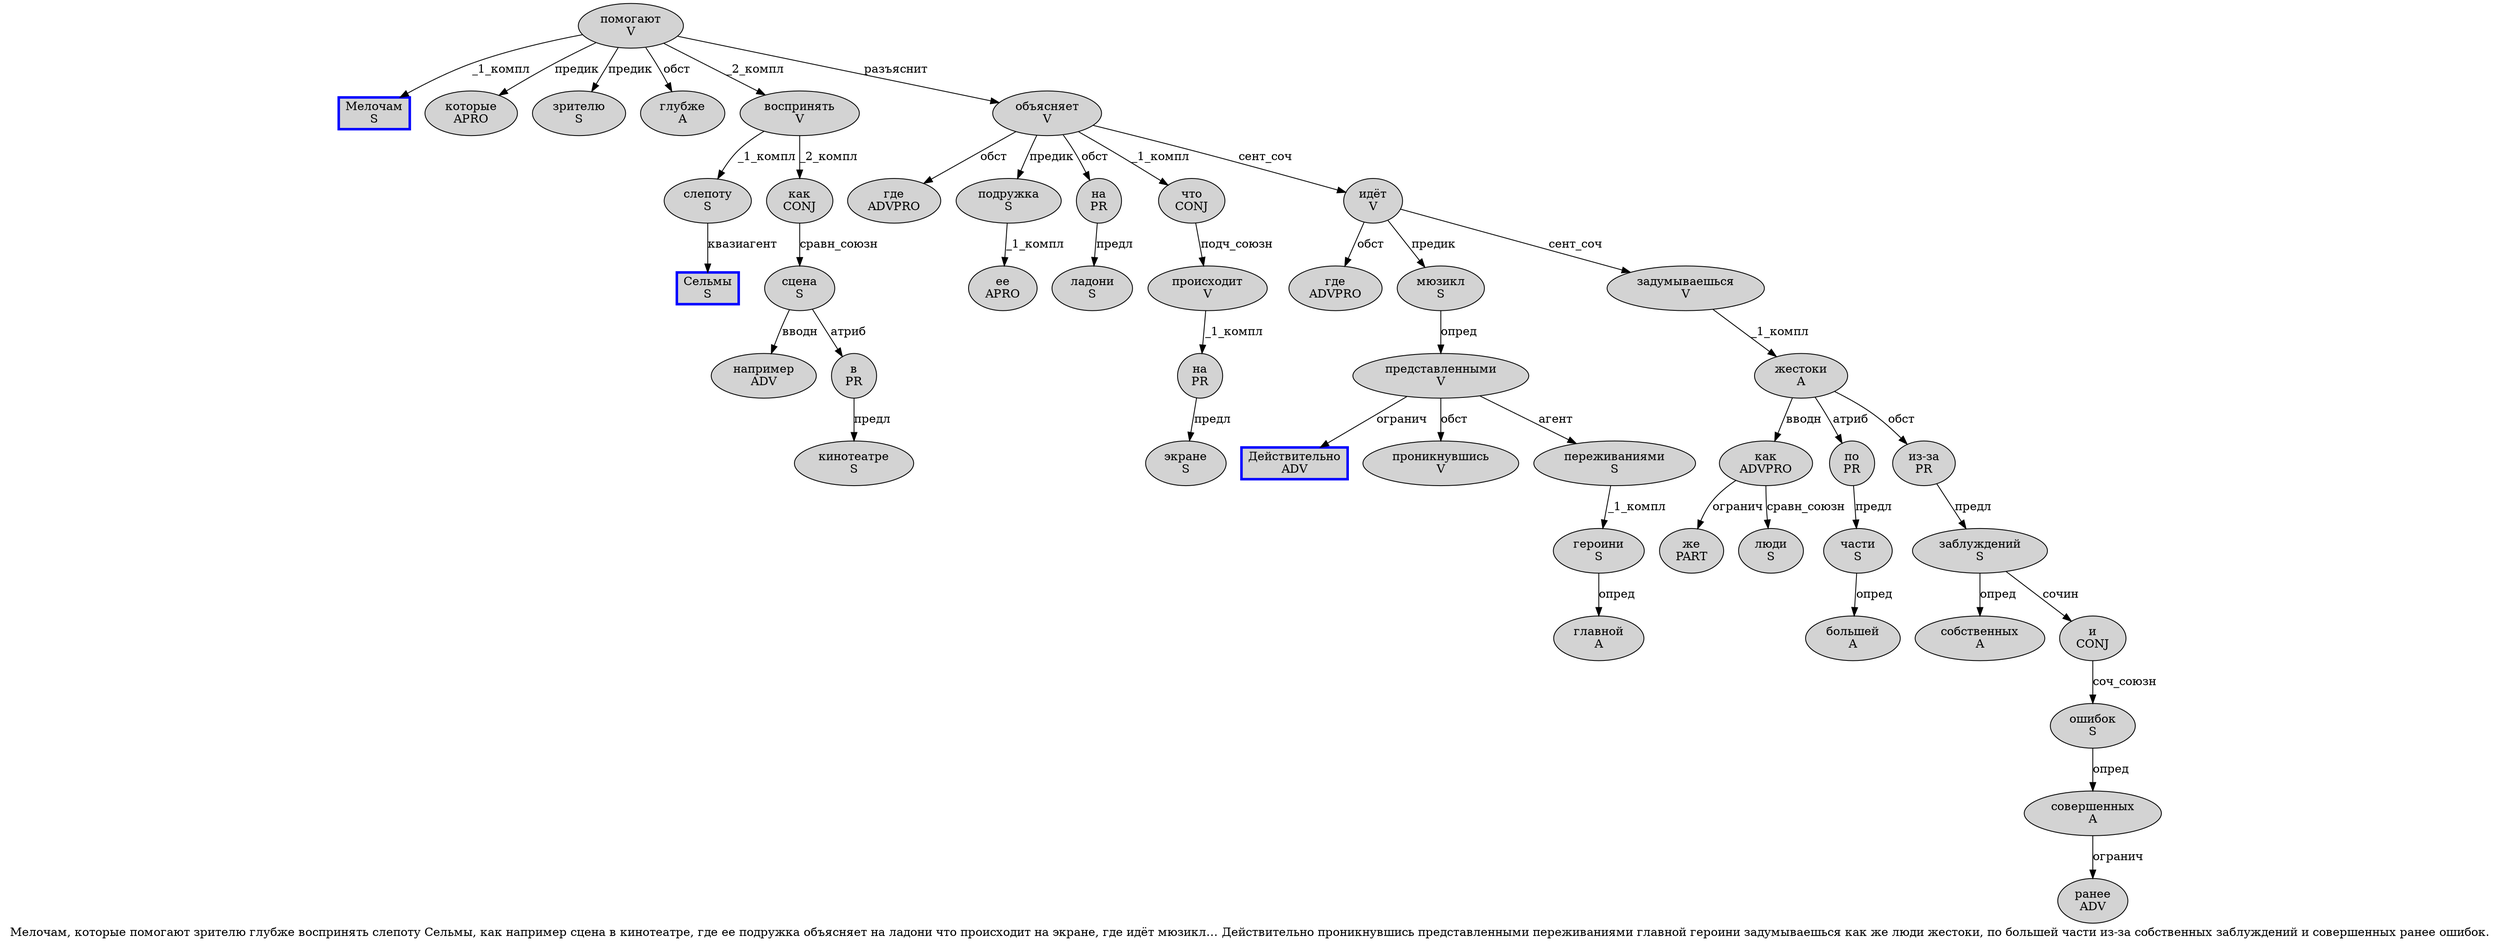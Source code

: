 digraph SENTENCE_1795 {
	graph [label="Мелочам, которые помогают зрителю глубже воспринять слепоту Сельмы, как например сцена в кинотеатре, где ее подружка объясняет на ладони что происходит на экране, где идёт мюзикл… Действительно проникнувшись представленными переживаниями главной героини задумываешься как же люди жестоки, по большей части из-за собственных заблуждений и совершенных ранее ошибок."]
	node [style=filled]
		0 [label="Мелочам
S" color=blue fillcolor=lightgray penwidth=3 shape=box]
		2 [label="которые
APRO" color="" fillcolor=lightgray penwidth=1 shape=ellipse]
		3 [label="помогают
V" color="" fillcolor=lightgray penwidth=1 shape=ellipse]
		4 [label="зрителю
S" color="" fillcolor=lightgray penwidth=1 shape=ellipse]
		5 [label="глубже
A" color="" fillcolor=lightgray penwidth=1 shape=ellipse]
		6 [label="воспринять
V" color="" fillcolor=lightgray penwidth=1 shape=ellipse]
		7 [label="слепоту
S" color="" fillcolor=lightgray penwidth=1 shape=ellipse]
		8 [label="Сельмы
S" color=blue fillcolor=lightgray penwidth=3 shape=box]
		10 [label="как
CONJ" color="" fillcolor=lightgray penwidth=1 shape=ellipse]
		11 [label="например
ADV" color="" fillcolor=lightgray penwidth=1 shape=ellipse]
		12 [label="сцена
S" color="" fillcolor=lightgray penwidth=1 shape=ellipse]
		13 [label="в
PR" color="" fillcolor=lightgray penwidth=1 shape=ellipse]
		14 [label="кинотеатре
S" color="" fillcolor=lightgray penwidth=1 shape=ellipse]
		16 [label="где
ADVPRO" color="" fillcolor=lightgray penwidth=1 shape=ellipse]
		17 [label="ее
APRO" color="" fillcolor=lightgray penwidth=1 shape=ellipse]
		18 [label="подружка
S" color="" fillcolor=lightgray penwidth=1 shape=ellipse]
		19 [label="объясняет
V" color="" fillcolor=lightgray penwidth=1 shape=ellipse]
		20 [label="на
PR" color="" fillcolor=lightgray penwidth=1 shape=ellipse]
		21 [label="ладони
S" color="" fillcolor=lightgray penwidth=1 shape=ellipse]
		22 [label="что
CONJ" color="" fillcolor=lightgray penwidth=1 shape=ellipse]
		23 [label="происходит
V" color="" fillcolor=lightgray penwidth=1 shape=ellipse]
		24 [label="на
PR" color="" fillcolor=lightgray penwidth=1 shape=ellipse]
		25 [label="экране
S" color="" fillcolor=lightgray penwidth=1 shape=ellipse]
		27 [label="где
ADVPRO" color="" fillcolor=lightgray penwidth=1 shape=ellipse]
		28 [label="идёт
V" color="" fillcolor=lightgray penwidth=1 shape=ellipse]
		29 [label="мюзикл
S" color="" fillcolor=lightgray penwidth=1 shape=ellipse]
		31 [label="Действительно
ADV" color=blue fillcolor=lightgray penwidth=3 shape=box]
		32 [label="проникнувшись
V" color="" fillcolor=lightgray penwidth=1 shape=ellipse]
		33 [label="представленными
V" color="" fillcolor=lightgray penwidth=1 shape=ellipse]
		34 [label="переживаниями
S" color="" fillcolor=lightgray penwidth=1 shape=ellipse]
		35 [label="главной
A" color="" fillcolor=lightgray penwidth=1 shape=ellipse]
		36 [label="героини
S" color="" fillcolor=lightgray penwidth=1 shape=ellipse]
		37 [label="задумываешься
V" color="" fillcolor=lightgray penwidth=1 shape=ellipse]
		38 [label="как
ADVPRO" color="" fillcolor=lightgray penwidth=1 shape=ellipse]
		39 [label="же
PART" color="" fillcolor=lightgray penwidth=1 shape=ellipse]
		40 [label="люди
S" color="" fillcolor=lightgray penwidth=1 shape=ellipse]
		41 [label="жестоки
A" color="" fillcolor=lightgray penwidth=1 shape=ellipse]
		43 [label="по
PR" color="" fillcolor=lightgray penwidth=1 shape=ellipse]
		44 [label="большей
A" color="" fillcolor=lightgray penwidth=1 shape=ellipse]
		45 [label="части
S" color="" fillcolor=lightgray penwidth=1 shape=ellipse]
		46 [label="из-за
PR" color="" fillcolor=lightgray penwidth=1 shape=ellipse]
		47 [label="собственных
A" color="" fillcolor=lightgray penwidth=1 shape=ellipse]
		48 [label="заблуждений
S" color="" fillcolor=lightgray penwidth=1 shape=ellipse]
		49 [label="и
CONJ" color="" fillcolor=lightgray penwidth=1 shape=ellipse]
		50 [label="совершенных
A" color="" fillcolor=lightgray penwidth=1 shape=ellipse]
		51 [label="ранее
ADV" color="" fillcolor=lightgray penwidth=1 shape=ellipse]
		52 [label="ошибок
S" color="" fillcolor=lightgray penwidth=1 shape=ellipse]
			45 -> 44 [label="опред"]
			22 -> 23 [label="подч_союзн"]
			10 -> 12 [label="сравн_союзн"]
			50 -> 51 [label="огранич"]
			29 -> 33 [label="опред"]
			33 -> 31 [label="огранич"]
			33 -> 32 [label="обст"]
			33 -> 34 [label="агент"]
			12 -> 11 [label="вводн"]
			12 -> 13 [label="атриб"]
			20 -> 21 [label="предл"]
			23 -> 24 [label="_1_компл"]
			46 -> 48 [label="предл"]
			24 -> 25 [label="предл"]
			52 -> 50 [label="опред"]
			38 -> 39 [label="огранич"]
			38 -> 40 [label="сравн_союзн"]
			13 -> 14 [label="предл"]
			41 -> 38 [label="вводн"]
			41 -> 43 [label="атриб"]
			41 -> 46 [label="обст"]
			28 -> 27 [label="обст"]
			28 -> 29 [label="предик"]
			28 -> 37 [label="сент_соч"]
			37 -> 41 [label="_1_компл"]
			19 -> 16 [label="обст"]
			19 -> 18 [label="предик"]
			19 -> 20 [label="обст"]
			19 -> 22 [label="_1_компл"]
			19 -> 28 [label="сент_соч"]
			18 -> 17 [label="_1_компл"]
			49 -> 52 [label="соч_союзн"]
			6 -> 7 [label="_1_компл"]
			6 -> 10 [label="_2_компл"]
			43 -> 45 [label="предл"]
			36 -> 35 [label="опред"]
			3 -> 0 [label="_1_компл"]
			3 -> 2 [label="предик"]
			3 -> 4 [label="предик"]
			3 -> 5 [label="обст"]
			3 -> 6 [label="_2_компл"]
			3 -> 19 [label="разъяснит"]
			7 -> 8 [label="квазиагент"]
			34 -> 36 [label="_1_компл"]
			48 -> 47 [label="опред"]
			48 -> 49 [label="сочин"]
}